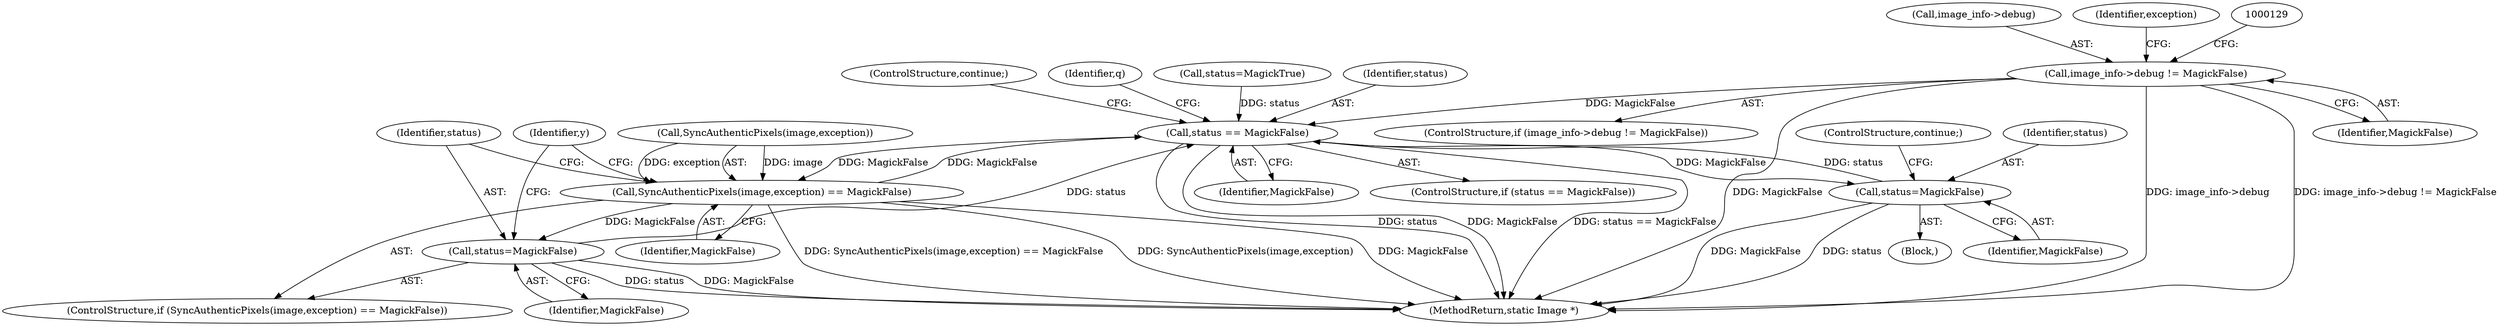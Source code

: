 digraph "0_ImageMagick_f6e9d0d9955e85bdd7540b251cd50d598dacc5e6_22@pointer" {
"1000123" [label="(Call,image_info->debug != MagickFalse)"];
"1000224" [label="(Call,status == MagickFalse)"];
"1000248" [label="(Call,status=MagickFalse)"];
"1000325" [label="(Call,SyncAuthenticPixels(image,exception) == MagickFalse)"];
"1000330" [label="(Call,status=MagickFalse)"];
"1000224" [label="(Call,status == MagickFalse)"];
"1000227" [label="(ControlStructure,continue;)"];
"1000330" [label="(Call,status=MagickFalse)"];
"1000124" [label="(Call,image_info->debug)"];
"1000336" [label="(MethodReturn,static Image *)"];
"1000226" [label="(Identifier,MagickFalse)"];
"1000329" [label="(Identifier,MagickFalse)"];
"1000324" [label="(ControlStructure,if (SyncAuthenticPixels(image,exception) == MagickFalse))"];
"1000123" [label="(Call,image_info->debug != MagickFalse)"];
"1000247" [label="(Block,)"];
"1000251" [label="(ControlStructure,continue;)"];
"1000250" [label="(Identifier,MagickFalse)"];
"1000214" [label="(Identifier,y)"];
"1000127" [label="(Identifier,MagickFalse)"];
"1000229" [label="(Identifier,q)"];
"1000248" [label="(Call,status=MagickFalse)"];
"1000249" [label="(Identifier,status)"];
"1000176" [label="(Call,status=MagickTrue)"];
"1000332" [label="(Identifier,MagickFalse)"];
"1000139" [label="(Identifier,exception)"];
"1000326" [label="(Call,SyncAuthenticPixels(image,exception))"];
"1000331" [label="(Identifier,status)"];
"1000223" [label="(ControlStructure,if (status == MagickFalse))"];
"1000325" [label="(Call,SyncAuthenticPixels(image,exception) == MagickFalse)"];
"1000122" [label="(ControlStructure,if (image_info->debug != MagickFalse))"];
"1000225" [label="(Identifier,status)"];
"1000123" -> "1000122"  [label="AST: "];
"1000123" -> "1000127"  [label="CFG: "];
"1000124" -> "1000123"  [label="AST: "];
"1000127" -> "1000123"  [label="AST: "];
"1000129" -> "1000123"  [label="CFG: "];
"1000139" -> "1000123"  [label="CFG: "];
"1000123" -> "1000336"  [label="DDG: image_info->debug != MagickFalse"];
"1000123" -> "1000336"  [label="DDG: MagickFalse"];
"1000123" -> "1000336"  [label="DDG: image_info->debug"];
"1000123" -> "1000224"  [label="DDG: MagickFalse"];
"1000224" -> "1000223"  [label="AST: "];
"1000224" -> "1000226"  [label="CFG: "];
"1000225" -> "1000224"  [label="AST: "];
"1000226" -> "1000224"  [label="AST: "];
"1000227" -> "1000224"  [label="CFG: "];
"1000229" -> "1000224"  [label="CFG: "];
"1000224" -> "1000336"  [label="DDG: status"];
"1000224" -> "1000336"  [label="DDG: MagickFalse"];
"1000224" -> "1000336"  [label="DDG: status == MagickFalse"];
"1000176" -> "1000224"  [label="DDG: status"];
"1000248" -> "1000224"  [label="DDG: status"];
"1000330" -> "1000224"  [label="DDG: status"];
"1000325" -> "1000224"  [label="DDG: MagickFalse"];
"1000224" -> "1000248"  [label="DDG: MagickFalse"];
"1000224" -> "1000325"  [label="DDG: MagickFalse"];
"1000248" -> "1000247"  [label="AST: "];
"1000248" -> "1000250"  [label="CFG: "];
"1000249" -> "1000248"  [label="AST: "];
"1000250" -> "1000248"  [label="AST: "];
"1000251" -> "1000248"  [label="CFG: "];
"1000248" -> "1000336"  [label="DDG: MagickFalse"];
"1000248" -> "1000336"  [label="DDG: status"];
"1000325" -> "1000324"  [label="AST: "];
"1000325" -> "1000329"  [label="CFG: "];
"1000326" -> "1000325"  [label="AST: "];
"1000329" -> "1000325"  [label="AST: "];
"1000331" -> "1000325"  [label="CFG: "];
"1000214" -> "1000325"  [label="CFG: "];
"1000325" -> "1000336"  [label="DDG: SyncAuthenticPixels(image,exception)"];
"1000325" -> "1000336"  [label="DDG: MagickFalse"];
"1000325" -> "1000336"  [label="DDG: SyncAuthenticPixels(image,exception) == MagickFalse"];
"1000326" -> "1000325"  [label="DDG: image"];
"1000326" -> "1000325"  [label="DDG: exception"];
"1000325" -> "1000330"  [label="DDG: MagickFalse"];
"1000330" -> "1000324"  [label="AST: "];
"1000330" -> "1000332"  [label="CFG: "];
"1000331" -> "1000330"  [label="AST: "];
"1000332" -> "1000330"  [label="AST: "];
"1000214" -> "1000330"  [label="CFG: "];
"1000330" -> "1000336"  [label="DDG: status"];
"1000330" -> "1000336"  [label="DDG: MagickFalse"];
}
